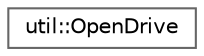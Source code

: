 digraph "类继承关系图"
{
 // INTERACTIVE_SVG=YES
 // LATEX_PDF_SIZE
  bgcolor="transparent";
  edge [fontname=Helvetica,fontsize=10,labelfontname=Helvetica,labelfontsize=10];
  node [fontname=Helvetica,fontsize=10,shape=box,height=0.2,width=0.4];
  rankdir="LR";
  Node0 [id="Node000000",label="util::OpenDrive",height=0.2,width=0.4,color="grey40", fillcolor="white", style="filled",URL="$d3/d3b/classutil_1_1OpenDrive.html",tooltip="Helper for loading Test OpenDrive files."];
}

